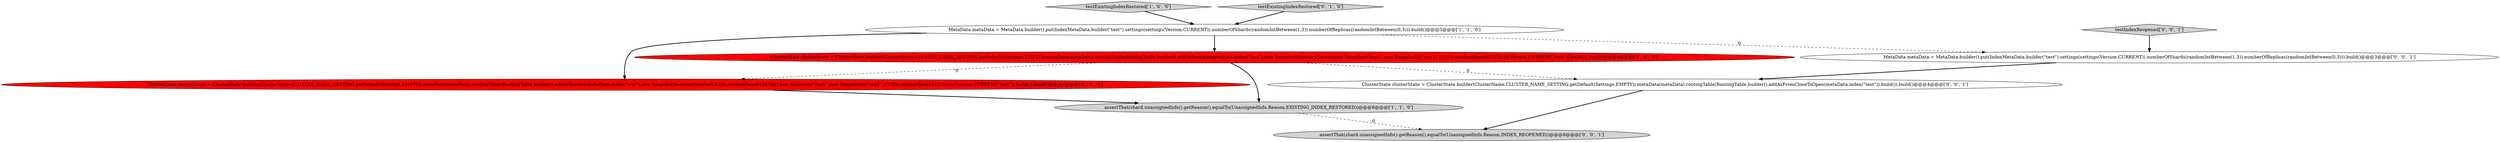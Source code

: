 digraph {
6 [style = filled, label = "ClusterState clusterState = ClusterState.builder(ClusterName.CLUSTER_NAME_SETTING.getDefault(Settings.EMPTY)).metaData(metaData).routingTable(RoutingTable.builder().addAsFromCloseToOpen(metaData.index(\"test\")).build()).build()@@@4@@@['0', '0', '1']", fillcolor = white, shape = ellipse image = "AAA0AAABBB3BBB"];
2 [style = filled, label = "MetaData metaData = MetaData.builder().put(IndexMetaData.builder(\"test\").settings(settings(Version.CURRENT)).numberOfShards(randomIntBetween(1,3)).numberOfReplicas(randomIntBetween(0,3))).build()@@@3@@@['1', '1', '0']", fillcolor = white, shape = ellipse image = "AAA0AAABBB1BBB"];
0 [style = filled, label = "ClusterState clusterState = ClusterState.builder(ClusterName.CLUSTER_NAME_SETTING.getDefault(Settings.EMPTY)).metaData(metaData).routingTable(RoutingTable.builder().addAsRestore(metaData.index(\"test\"),new SnapshotRecoverySource(new Snapshot(\"rep1\",new SnapshotId(\"snp1\",UUIDs.randomBase64UUID())),Version.CURRENT,\"test\")).build()).build()@@@4@@@['1', '0', '0']", fillcolor = red, shape = ellipse image = "AAA1AAABBB1BBB"];
3 [style = filled, label = "testExistingIndexRestored['1', '0', '0']", fillcolor = lightgray, shape = diamond image = "AAA0AAABBB1BBB"];
4 [style = filled, label = "ClusterState clusterState = ClusterState.builder(ClusterName.CLUSTER_NAME_SETTING.getDefault(Settings.EMPTY)).metaData(metaData).routingTable(RoutingTable.builder().addAsRestore(metaData.index(\"test\"),new SnapshotRecoverySource(UUIDs.randomBase64UUID(),new Snapshot(\"rep1\",new SnapshotId(\"snp1\",UUIDs.randomBase64UUID())),Version.CURRENT,\"test\")).build()).build()@@@4@@@['0', '1', '0']", fillcolor = red, shape = ellipse image = "AAA1AAABBB2BBB"];
8 [style = filled, label = "testIndexReopened['0', '0', '1']", fillcolor = lightgray, shape = diamond image = "AAA0AAABBB3BBB"];
5 [style = filled, label = "testExistingIndexRestored['0', '1', '0']", fillcolor = lightgray, shape = diamond image = "AAA0AAABBB2BBB"];
9 [style = filled, label = "MetaData metaData = MetaData.builder().put(IndexMetaData.builder(\"test\").settings(settings(Version.CURRENT)).numberOfShards(randomIntBetween(1,3)).numberOfReplicas(randomIntBetween(0,3))).build()@@@3@@@['0', '0', '1']", fillcolor = white, shape = ellipse image = "AAA0AAABBB3BBB"];
7 [style = filled, label = "assertThat(shard.unassignedInfo().getReason(),equalTo(UnassignedInfo.Reason.INDEX_REOPENED))@@@6@@@['0', '0', '1']", fillcolor = lightgray, shape = ellipse image = "AAA0AAABBB3BBB"];
1 [style = filled, label = "assertThat(shard.unassignedInfo().getReason(),equalTo(UnassignedInfo.Reason.EXISTING_INDEX_RESTORED))@@@6@@@['1', '1', '0']", fillcolor = lightgray, shape = ellipse image = "AAA0AAABBB1BBB"];
5->2 [style = bold, label=""];
4->1 [style = bold, label=""];
2->0 [style = bold, label=""];
0->4 [style = dashed, label="0"];
1->7 [style = dashed, label="0"];
3->2 [style = bold, label=""];
6->7 [style = bold, label=""];
2->9 [style = dashed, label="0"];
2->4 [style = bold, label=""];
0->1 [style = bold, label=""];
9->6 [style = bold, label=""];
0->6 [style = dashed, label="0"];
8->9 [style = bold, label=""];
}
